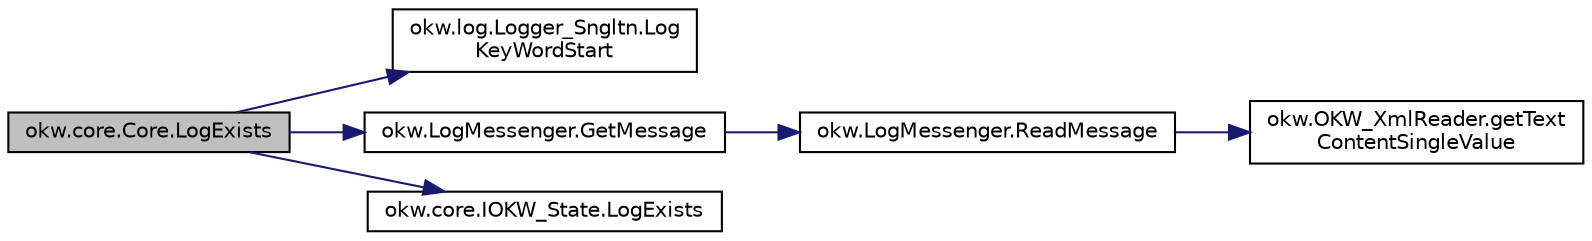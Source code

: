 digraph "okw.core.Core.LogExists"
{
 // INTERACTIVE_SVG=YES
 // LATEX_PDF_SIZE
  edge [fontname="Helvetica",fontsize="10",labelfontname="Helvetica",labelfontsize="10"];
  node [fontname="Helvetica",fontsize="10",shape=record];
  rankdir="LR";
  Node1022 [label="okw.core.Core.LogExists",height=0.2,width=0.4,color="black", fillcolor="grey75", style="filled", fontcolor="black",tooltip="Gibt die Existenz eines GUI-Objektes mit YES/NO in den Testergebnissen aus."];
  Node1022 -> Node1023 [color="midnightblue",fontsize="10",style="solid",fontname="Helvetica"];
  Node1023 [label="okw.log.Logger_Sngltn.Log\lKeyWordStart",height=0.2,width=0.4,color="black", fillcolor="white", style="filled",URL="$classokw_1_1log_1_1_logger___sngltn.html#a70ec25e200e00ecefc544e8fd371d2ef",tooltip="Ausgabe eines Schlüsselwortes."];
  Node1022 -> Node1024 [color="midnightblue",fontsize="10",style="solid",fontname="Helvetica"];
  Node1024 [label="okw.LogMessenger.GetMessage",height=0.2,width=0.4,color="black", fillcolor="white", style="filled",URL="$classokw_1_1_log_messenger.html#af225d1f037d47b3b085175c09d78bdd2",tooltip="Holt die Log-Meldung für MethodeNmae/Textkey ohne weitere Parameter."];
  Node1024 -> Node1025 [color="midnightblue",fontsize="10",style="solid",fontname="Helvetica"];
  Node1025 [label="okw.LogMessenger.ReadMessage",height=0.2,width=0.4,color="black", fillcolor="white", style="filled",URL="$classokw_1_1_log_messenger.html#a530cd6ab82ec82a04206a2e976ec06e3",tooltip="Interne Kernfunktion holt die Log-Meldung mit Platzhaltern aus der XML-Datei."];
  Node1025 -> Node1026 [color="midnightblue",fontsize="10",style="solid",fontname="Helvetica"];
  Node1026 [label="okw.OKW_XmlReader.getText\lContentSingleValue",height=0.2,width=0.4,color="black", fillcolor="white", style="filled",URL="$classokw_1_1_o_k_w___xml_reader.html#ab920b5335a2e1429c14cc5f8e79f39eb",tooltip="Lies den TextContent eines Tag."];
  Node1022 -> Node1027 [color="midnightblue",fontsize="10",style="solid",fontname="Helvetica"];
  Node1027 [label="okw.core.IOKW_State.LogExists",height=0.2,width=0.4,color="black", fillcolor="white", style="filled",URL="$interfaceokw_1_1core_1_1_i_o_k_w___state.html#a04432f21a91af5ea4df110b625934fb6",tooltip="Gibt die Existenz eines GUI-Objektes mit YES/NO in den Testergebnissen aus."];
}
